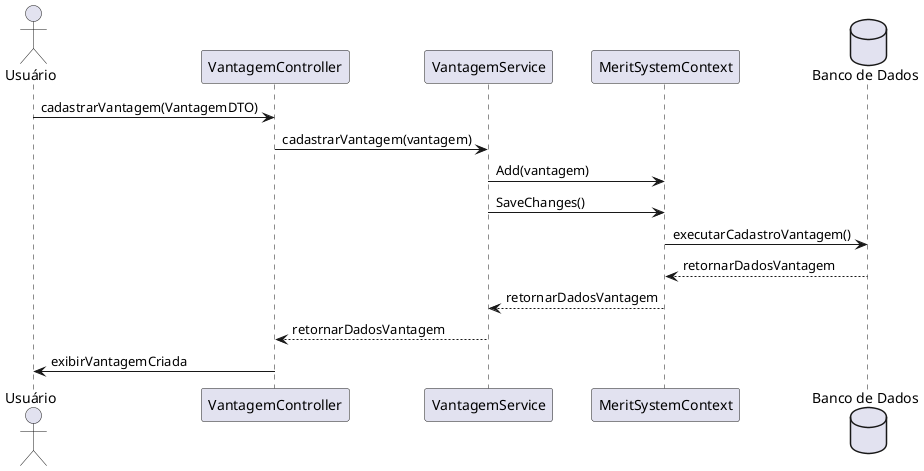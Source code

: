 @startuml Cadastro de Vantagem
actor User as "Usuário"
participant "VantagemController" as Controlador
participant "VantagemService" as service
participant "MeritSystemContext" as dbContext
database "Banco de Dados" as db

User -> Controlador: cadastrarVantagem(VantagemDTO)

Controlador -> service: cadastrarVantagem(vantagem)

service -> dbContext: Add(vantagem)
service -> dbContext: SaveChanges()

dbContext -> db: executarCadastroVantagem()
db --> dbContext: retornarDadosVantagem

dbContext --> service: retornarDadosVantagem

service --> Controlador: retornarDadosVantagem

Controlador -> User: exibirVantagemCriada
@enduml